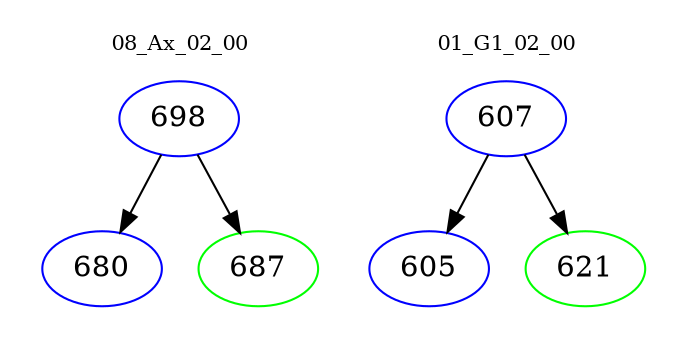 digraph{
subgraph cluster_0 {
color = white
label = "08_Ax_02_00";
fontsize=10;
T0_698 [label="698", color="blue"]
T0_698 -> T0_680 [color="black"]
T0_680 [label="680", color="blue"]
T0_698 -> T0_687 [color="black"]
T0_687 [label="687", color="green"]
}
subgraph cluster_1 {
color = white
label = "01_G1_02_00";
fontsize=10;
T1_607 [label="607", color="blue"]
T1_607 -> T1_605 [color="black"]
T1_605 [label="605", color="blue"]
T1_607 -> T1_621 [color="black"]
T1_621 [label="621", color="green"]
}
}
